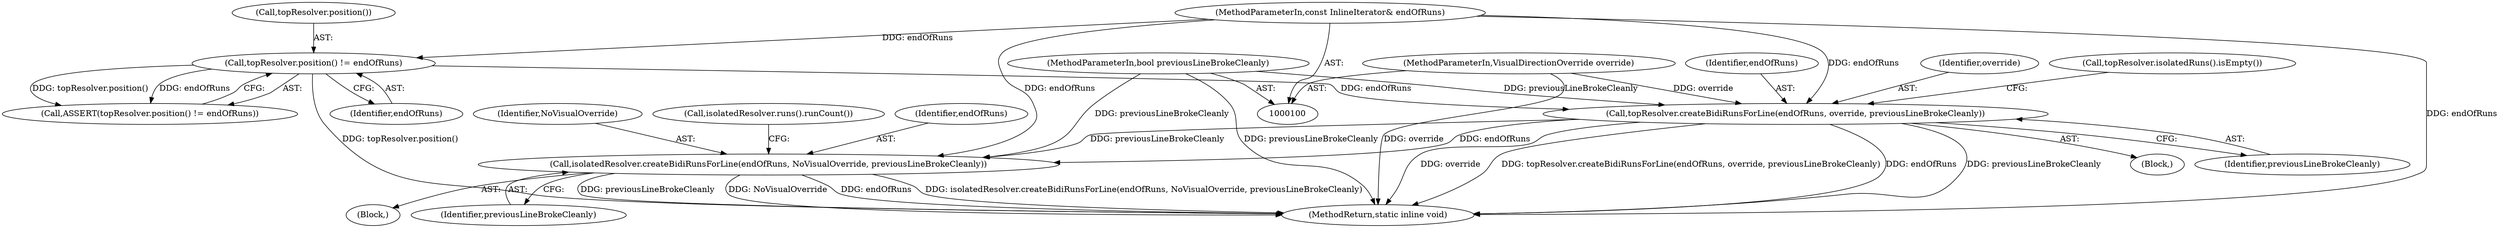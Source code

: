digraph "0_Chrome_248a92c21c20c14b5983680c50e1d8b73fc79a2f@API" {
"1000198" [label="(Call,isolatedResolver.createBidiRunsForLine(endOfRuns, NoVisualOverride, previousLineBrokeCleanly))"];
"1000121" [label="(Call,topResolver.createBidiRunsForLine(endOfRuns, override, previousLineBrokeCleanly))"];
"1000114" [label="(Call,topResolver.position() != endOfRuns)"];
"1000103" [label="(MethodParameterIn,const InlineIterator& endOfRuns)"];
"1000104" [label="(MethodParameterIn,VisualDirectionOverride override)"];
"1000105" [label="(MethodParameterIn,bool previousLineBrokeCleanly)"];
"1000199" [label="(Identifier,endOfRuns)"];
"1000217" [label="(MethodReturn,static inline void)"];
"1000200" [label="(Identifier,NoVisualOverride)"];
"1000113" [label="(Call,ASSERT(topResolver.position() != endOfRuns))"];
"1000114" [label="(Call,topResolver.position() != endOfRuns)"];
"1000106" [label="(Block,)"];
"1000203" [label="(Call,isolatedResolver.runs().runCount())"];
"1000105" [label="(MethodParameterIn,bool previousLineBrokeCleanly)"];
"1000201" [label="(Identifier,previousLineBrokeCleanly)"];
"1000103" [label="(MethodParameterIn,const InlineIterator& endOfRuns)"];
"1000122" [label="(Identifier,endOfRuns)"];
"1000115" [label="(Call,topResolver.position())"];
"1000104" [label="(MethodParameterIn,VisualDirectionOverride override)"];
"1000198" [label="(Call,isolatedResolver.createBidiRunsForLine(endOfRuns, NoVisualOverride, previousLineBrokeCleanly))"];
"1000124" [label="(Identifier,previousLineBrokeCleanly)"];
"1000128" [label="(Block,)"];
"1000123" [label="(Identifier,override)"];
"1000116" [label="(Identifier,endOfRuns)"];
"1000127" [label="(Call,topResolver.isolatedRuns().isEmpty())"];
"1000121" [label="(Call,topResolver.createBidiRunsForLine(endOfRuns, override, previousLineBrokeCleanly))"];
"1000198" -> "1000128"  [label="AST: "];
"1000198" -> "1000201"  [label="CFG: "];
"1000199" -> "1000198"  [label="AST: "];
"1000200" -> "1000198"  [label="AST: "];
"1000201" -> "1000198"  [label="AST: "];
"1000203" -> "1000198"  [label="CFG: "];
"1000198" -> "1000217"  [label="DDG: previousLineBrokeCleanly"];
"1000198" -> "1000217"  [label="DDG: NoVisualOverride"];
"1000198" -> "1000217"  [label="DDG: endOfRuns"];
"1000198" -> "1000217"  [label="DDG: isolatedResolver.createBidiRunsForLine(endOfRuns, NoVisualOverride, previousLineBrokeCleanly)"];
"1000121" -> "1000198"  [label="DDG: endOfRuns"];
"1000121" -> "1000198"  [label="DDG: previousLineBrokeCleanly"];
"1000103" -> "1000198"  [label="DDG: endOfRuns"];
"1000105" -> "1000198"  [label="DDG: previousLineBrokeCleanly"];
"1000121" -> "1000106"  [label="AST: "];
"1000121" -> "1000124"  [label="CFG: "];
"1000122" -> "1000121"  [label="AST: "];
"1000123" -> "1000121"  [label="AST: "];
"1000124" -> "1000121"  [label="AST: "];
"1000127" -> "1000121"  [label="CFG: "];
"1000121" -> "1000217"  [label="DDG: override"];
"1000121" -> "1000217"  [label="DDG: topResolver.createBidiRunsForLine(endOfRuns, override, previousLineBrokeCleanly)"];
"1000121" -> "1000217"  [label="DDG: endOfRuns"];
"1000121" -> "1000217"  [label="DDG: previousLineBrokeCleanly"];
"1000114" -> "1000121"  [label="DDG: endOfRuns"];
"1000103" -> "1000121"  [label="DDG: endOfRuns"];
"1000104" -> "1000121"  [label="DDG: override"];
"1000105" -> "1000121"  [label="DDG: previousLineBrokeCleanly"];
"1000114" -> "1000113"  [label="AST: "];
"1000114" -> "1000116"  [label="CFG: "];
"1000115" -> "1000114"  [label="AST: "];
"1000116" -> "1000114"  [label="AST: "];
"1000113" -> "1000114"  [label="CFG: "];
"1000114" -> "1000217"  [label="DDG: topResolver.position()"];
"1000114" -> "1000113"  [label="DDG: topResolver.position()"];
"1000114" -> "1000113"  [label="DDG: endOfRuns"];
"1000103" -> "1000114"  [label="DDG: endOfRuns"];
"1000103" -> "1000100"  [label="AST: "];
"1000103" -> "1000217"  [label="DDG: endOfRuns"];
"1000104" -> "1000100"  [label="AST: "];
"1000104" -> "1000217"  [label="DDG: override"];
"1000105" -> "1000100"  [label="AST: "];
"1000105" -> "1000217"  [label="DDG: previousLineBrokeCleanly"];
}
